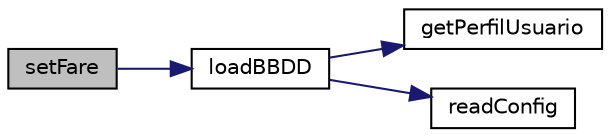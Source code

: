 digraph "setFare"
{
 // LATEX_PDF_SIZE
  edge [fontname="Helvetica",fontsize="10",labelfontname="Helvetica",labelfontsize="10"];
  node [fontname="Helvetica",fontsize="10",shape=record];
  rankdir="LR";
  Node1 [label="setFare",height=0.2,width=0.4,color="black", fillcolor="grey75", style="filled", fontcolor="black",tooltip=" "];
  Node1 -> Node2 [color="midnightblue",fontsize="10",style="solid",fontname="Helvetica"];
  Node2 [label="loadBBDD",height=0.2,width=0.4,color="black", fillcolor="white", style="filled",URL="$bd_8php.html#a9ae7ad4dfc700500a4d6f1ea49844c29",tooltip=" "];
  Node2 -> Node3 [color="midnightblue",fontsize="10",style="solid",fontname="Helvetica"];
  Node3 [label="getPerfilUsuario",height=0.2,width=0.4,color="black", fillcolor="white", style="filled",URL="$bd_8php.html#a39f63e8f6c25d6a95121c7eaedf8dec7",tooltip=" "];
  Node2 -> Node4 [color="midnightblue",fontsize="10",style="solid",fontname="Helvetica"];
  Node4 [label="readConfig",height=0.2,width=0.4,color="black", fillcolor="white", style="filled",URL="$bd_8php.html#a0fc98b7a6654add13d10bdebf08ec36b",tooltip=" "];
}
